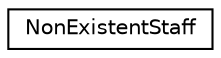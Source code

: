 digraph "Graphical Class Hierarchy"
{
 // LATEX_PDF_SIZE
  edge [fontname="Helvetica",fontsize="10",labelfontname="Helvetica",labelfontsize="10"];
  node [fontname="Helvetica",fontsize="10",shape=record];
  rankdir="LR";
  Node0 [label="NonExistentStaff",height=0.2,width=0.4,color="black", fillcolor="white", style="filled",URL="$class_non_existent_staff.html",tooltip=" "];
}
